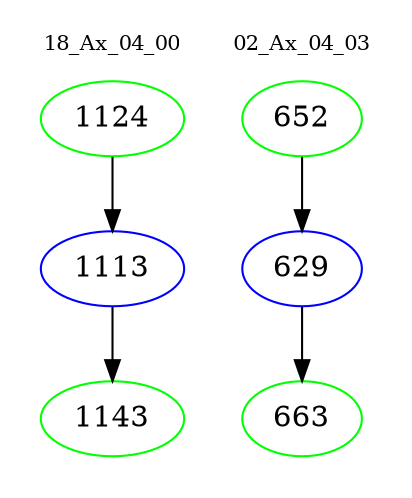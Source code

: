 digraph{
subgraph cluster_0 {
color = white
label = "18_Ax_04_00";
fontsize=10;
T0_1124 [label="1124", color="green"]
T0_1124 -> T0_1113 [color="black"]
T0_1113 [label="1113", color="blue"]
T0_1113 -> T0_1143 [color="black"]
T0_1143 [label="1143", color="green"]
}
subgraph cluster_1 {
color = white
label = "02_Ax_04_03";
fontsize=10;
T1_652 [label="652", color="green"]
T1_652 -> T1_629 [color="black"]
T1_629 [label="629", color="blue"]
T1_629 -> T1_663 [color="black"]
T1_663 [label="663", color="green"]
}
}
